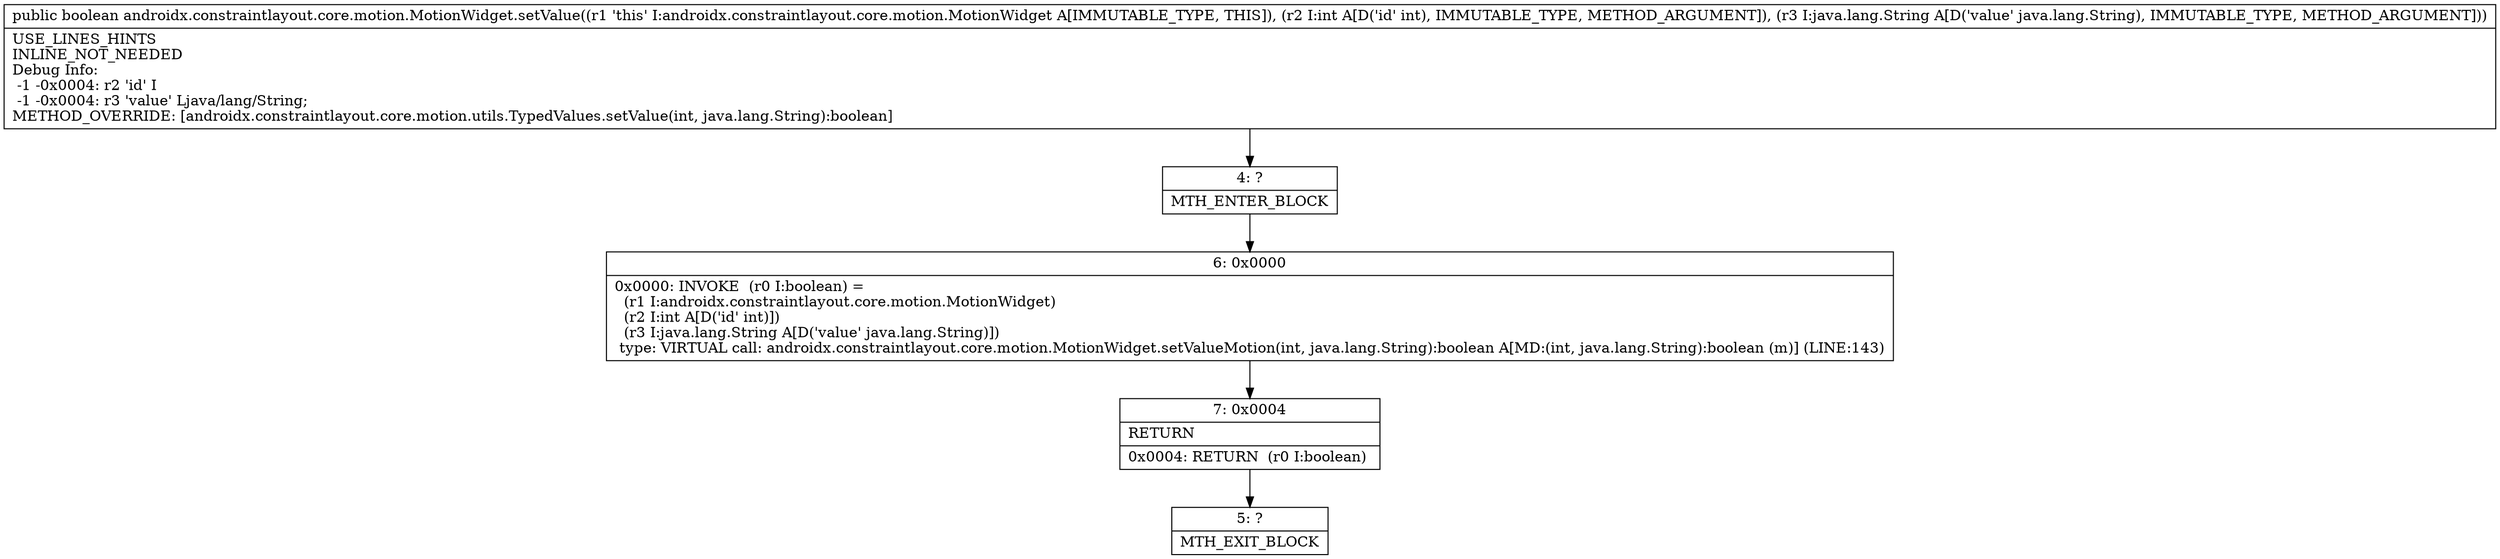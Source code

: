 digraph "CFG forandroidx.constraintlayout.core.motion.MotionWidget.setValue(ILjava\/lang\/String;)Z" {
Node_4 [shape=record,label="{4\:\ ?|MTH_ENTER_BLOCK\l}"];
Node_6 [shape=record,label="{6\:\ 0x0000|0x0000: INVOKE  (r0 I:boolean) = \l  (r1 I:androidx.constraintlayout.core.motion.MotionWidget)\l  (r2 I:int A[D('id' int)])\l  (r3 I:java.lang.String A[D('value' java.lang.String)])\l type: VIRTUAL call: androidx.constraintlayout.core.motion.MotionWidget.setValueMotion(int, java.lang.String):boolean A[MD:(int, java.lang.String):boolean (m)] (LINE:143)\l}"];
Node_7 [shape=record,label="{7\:\ 0x0004|RETURN\l|0x0004: RETURN  (r0 I:boolean) \l}"];
Node_5 [shape=record,label="{5\:\ ?|MTH_EXIT_BLOCK\l}"];
MethodNode[shape=record,label="{public boolean androidx.constraintlayout.core.motion.MotionWidget.setValue((r1 'this' I:androidx.constraintlayout.core.motion.MotionWidget A[IMMUTABLE_TYPE, THIS]), (r2 I:int A[D('id' int), IMMUTABLE_TYPE, METHOD_ARGUMENT]), (r3 I:java.lang.String A[D('value' java.lang.String), IMMUTABLE_TYPE, METHOD_ARGUMENT]))  | USE_LINES_HINTS\lINLINE_NOT_NEEDED\lDebug Info:\l  \-1 \-0x0004: r2 'id' I\l  \-1 \-0x0004: r3 'value' Ljava\/lang\/String;\lMETHOD_OVERRIDE: [androidx.constraintlayout.core.motion.utils.TypedValues.setValue(int, java.lang.String):boolean]\l}"];
MethodNode -> Node_4;Node_4 -> Node_6;
Node_6 -> Node_7;
Node_7 -> Node_5;
}


